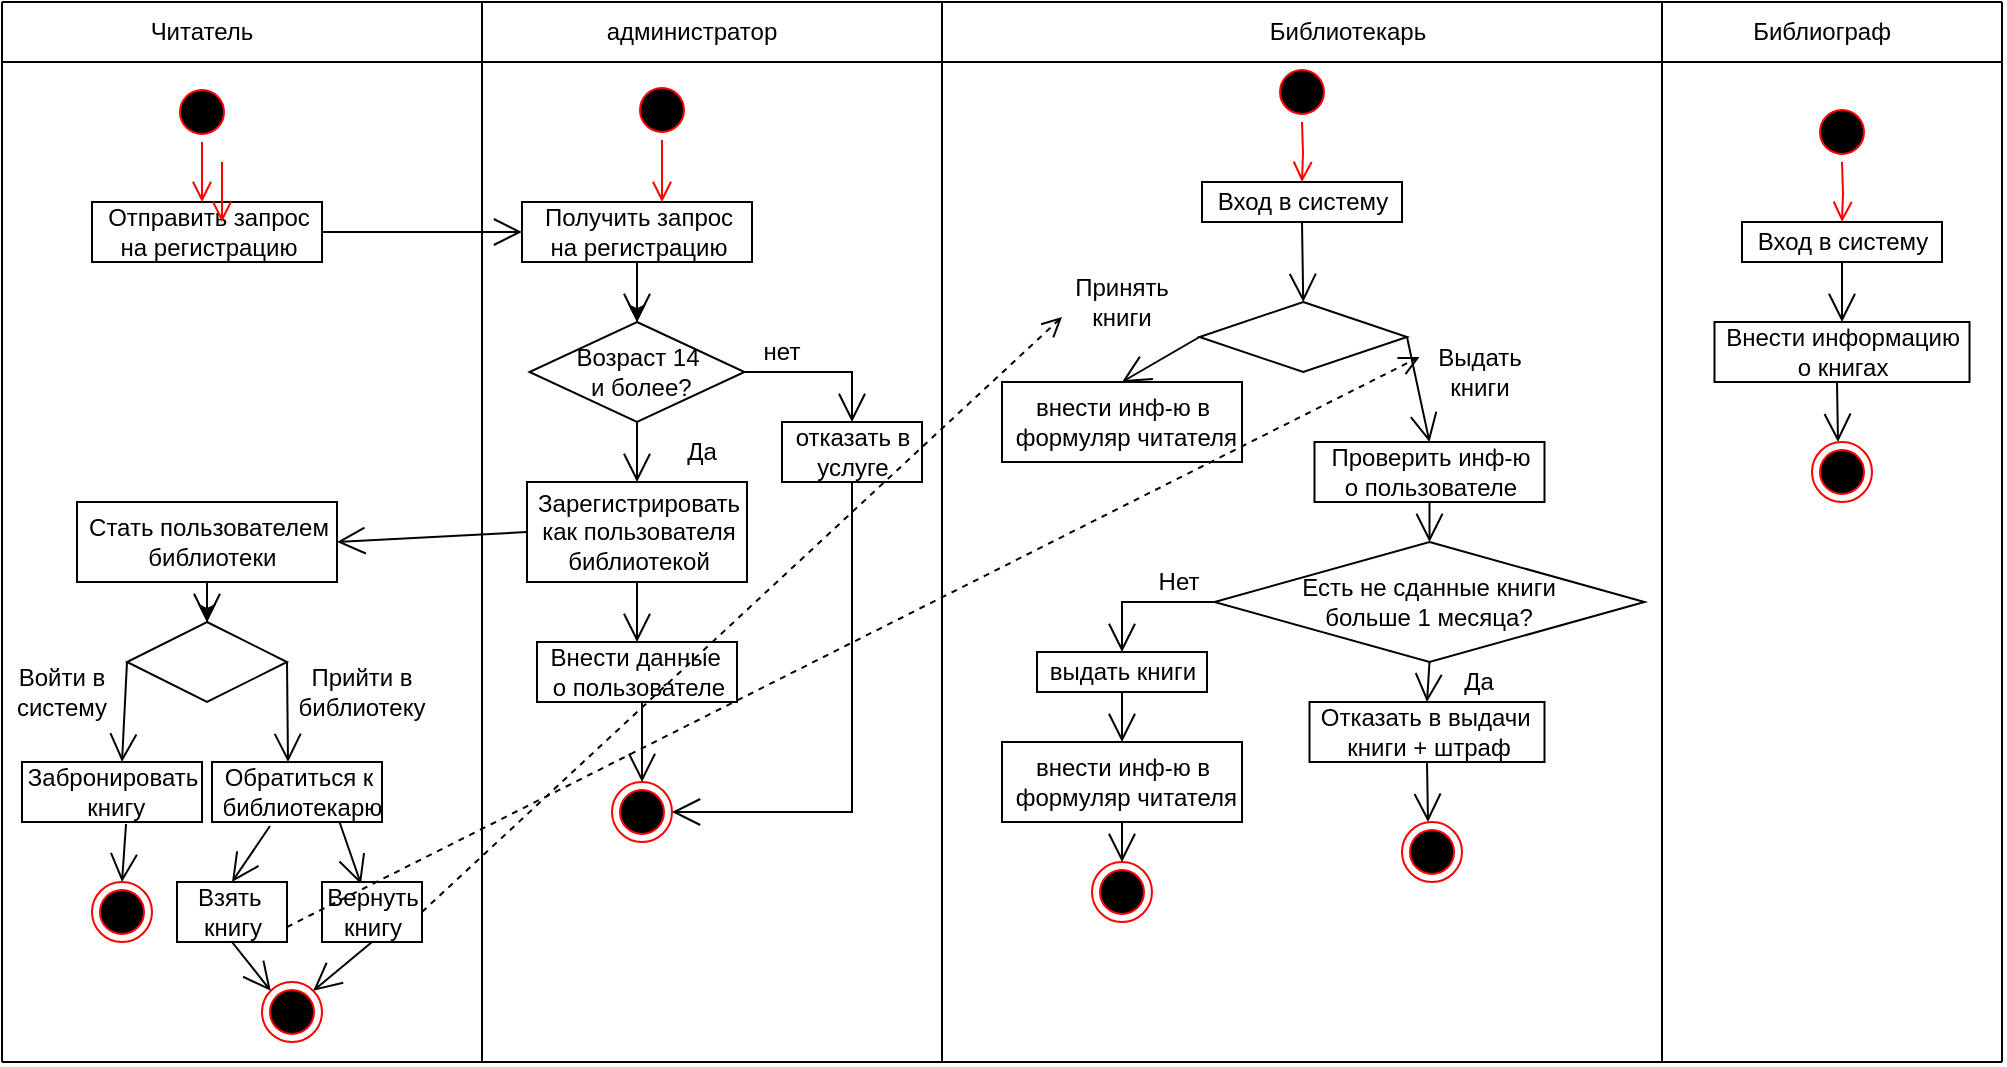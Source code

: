 <mxfile version="20.2.3" type="device"><diagram id="8IuZKfc95STLvaaWopD1" name="Страница 1"><mxGraphModel dx="1018" dy="647" grid="1" gridSize="10" guides="1" tooltips="1" connect="1" arrows="1" fold="1" page="1" pageScale="1" pageWidth="1169" pageHeight="1654" math="0" shadow="0"><root><mxCell id="0"/><mxCell id="1" parent="0"/><mxCell id="yuiGdTgsESCKSQ49Fdk9-73" value="" style="endArrow=none;html=1;rounded=0;" parent="1" edge="1"><mxGeometry width="50" height="50" relative="1" as="geometry"><mxPoint x="70" y="80" as="sourcePoint"/><mxPoint x="1070" y="80" as="targetPoint"/></mxGeometry></mxCell><mxCell id="yuiGdTgsESCKSQ49Fdk9-74" value="" style="endArrow=none;html=1;rounded=0;" parent="1" edge="1"><mxGeometry width="50" height="50" relative="1" as="geometry"><mxPoint x="70" y="110" as="sourcePoint"/><mxPoint x="1070" y="110" as="targetPoint"/></mxGeometry></mxCell><mxCell id="yuiGdTgsESCKSQ49Fdk9-75" value="Читатель" style="text;html=1;strokeColor=none;fillColor=none;align=center;verticalAlign=middle;whiteSpace=wrap;rounded=0;" parent="1" vertex="1"><mxGeometry x="140" y="80" width="60" height="30" as="geometry"/></mxCell><mxCell id="yuiGdTgsESCKSQ49Fdk9-78" value="" style="endArrow=none;html=1;rounded=0;" parent="1" edge="1"><mxGeometry width="50" height="50" relative="1" as="geometry"><mxPoint x="70" y="610" as="sourcePoint"/><mxPoint x="70" y="80" as="targetPoint"/></mxGeometry></mxCell><mxCell id="yuiGdTgsESCKSQ49Fdk9-79" value="" style="endArrow=none;html=1;rounded=0;" parent="1" edge="1"><mxGeometry width="50" height="50" relative="1" as="geometry"><mxPoint x="310" y="610" as="sourcePoint"/><mxPoint x="310" y="80" as="targetPoint"/></mxGeometry></mxCell><mxCell id="yuiGdTgsESCKSQ49Fdk9-80" value="" style="endArrow=none;html=1;rounded=0;" parent="1" edge="1"><mxGeometry width="50" height="50" relative="1" as="geometry"><mxPoint x="540" y="610" as="sourcePoint"/><mxPoint x="540" y="80" as="targetPoint"/></mxGeometry></mxCell><mxCell id="yuiGdTgsESCKSQ49Fdk9-81" value="администратор" style="text;html=1;strokeColor=none;fillColor=none;align=center;verticalAlign=middle;whiteSpace=wrap;rounded=0;" parent="1" vertex="1"><mxGeometry x="385" y="80" width="60" height="30" as="geometry"/></mxCell><mxCell id="lr70JvpN7-PXE996bNMT-1" value="Библиотекарь" style="text;html=1;strokeColor=none;fillColor=none;align=center;verticalAlign=middle;whiteSpace=wrap;rounded=0;" vertex="1" parent="1"><mxGeometry x="712.5" y="80" width="60" height="30" as="geometry"/></mxCell><mxCell id="lr70JvpN7-PXE996bNMT-3" value="" style="endArrow=none;html=1;rounded=0;" edge="1" parent="1"><mxGeometry width="50" height="50" relative="1" as="geometry"><mxPoint x="900" y="610" as="sourcePoint"/><mxPoint x="900" y="80" as="targetPoint"/></mxGeometry></mxCell><mxCell id="lr70JvpN7-PXE996bNMT-4" value="Библиограф" style="text;html=1;strokeColor=none;fillColor=none;align=center;verticalAlign=middle;whiteSpace=wrap;rounded=0;" vertex="1" parent="1"><mxGeometry x="950" y="80" width="60" height="30" as="geometry"/></mxCell><mxCell id="lr70JvpN7-PXE996bNMT-5" value="" style="ellipse;html=1;shape=startState;fillColor=#000000;strokeColor=#ff0000;" vertex="1" parent="1"><mxGeometry x="155" y="120" width="30" height="30" as="geometry"/></mxCell><mxCell id="lr70JvpN7-PXE996bNMT-6" value="" style="edgeStyle=orthogonalEdgeStyle;html=1;verticalAlign=bottom;endArrow=open;endSize=8;strokeColor=#ff0000;rounded=0;" edge="1" source="lr70JvpN7-PXE996bNMT-5" parent="1"><mxGeometry relative="1" as="geometry"><mxPoint x="170" y="180" as="targetPoint"/></mxGeometry></mxCell><mxCell id="lr70JvpN7-PXE996bNMT-7" value="Отправить запрос&lt;br&gt;на регистрацию" style="html=1;" vertex="1" parent="1"><mxGeometry x="115" y="180" width="115" height="30" as="geometry"/></mxCell><mxCell id="lr70JvpN7-PXE996bNMT-25" value="" style="edgeStyle=orthogonalEdgeStyle;rounded=0;orthogonalLoop=1;jettySize=auto;html=1;" edge="1" parent="1" source="lr70JvpN7-PXE996bNMT-8" target="lr70JvpN7-PXE996bNMT-24"><mxGeometry relative="1" as="geometry"/></mxCell><mxCell id="lr70JvpN7-PXE996bNMT-8" value="Получить запрос &lt;br&gt;на регистрацию" style="html=1;" vertex="1" parent="1"><mxGeometry x="330" y="180" width="115" height="30" as="geometry"/></mxCell><mxCell id="lr70JvpN7-PXE996bNMT-9" value="" style="endArrow=open;endFill=1;endSize=12;html=1;rounded=0;entryX=0;entryY=0.5;entryDx=0;entryDy=0;exitX=1;exitY=0.5;exitDx=0;exitDy=0;" edge="1" parent="1" source="lr70JvpN7-PXE996bNMT-7" target="lr70JvpN7-PXE996bNMT-8"><mxGeometry width="160" relative="1" as="geometry"><mxPoint x="160" y="250" as="sourcePoint"/><mxPoint x="320" y="250" as="targetPoint"/></mxGeometry></mxCell><mxCell id="lr70JvpN7-PXE996bNMT-10" value="Зарегистрировать&lt;br&gt;как пользователя &lt;br&gt;библиотекой" style="html=1;" vertex="1" parent="1"><mxGeometry x="332.5" y="320" width="110" height="50" as="geometry"/></mxCell><mxCell id="lr70JvpN7-PXE996bNMT-11" value="" style="endArrow=open;endFill=1;endSize=12;html=1;rounded=0;exitX=0.5;exitY=1;exitDx=0;exitDy=0;entryX=0.5;entryY=0;entryDx=0;entryDy=0;" edge="1" parent="1" source="lr70JvpN7-PXE996bNMT-8" target="lr70JvpN7-PXE996bNMT-24"><mxGeometry width="160" relative="1" as="geometry"><mxPoint x="240" y="205" as="sourcePoint"/><mxPoint x="388" y="240" as="targetPoint"/></mxGeometry></mxCell><mxCell id="lr70JvpN7-PXE996bNMT-12" value="" style="rhombus;whiteSpace=wrap;html=1;" vertex="1" parent="1"><mxGeometry x="132.5" y="390" width="80" height="40" as="geometry"/></mxCell><mxCell id="lr70JvpN7-PXE996bNMT-23" value="" style="edgeStyle=orthogonalEdgeStyle;rounded=0;orthogonalLoop=1;jettySize=auto;html=1;" edge="1" parent="1" source="lr70JvpN7-PXE996bNMT-13" target="lr70JvpN7-PXE996bNMT-12"><mxGeometry relative="1" as="geometry"/></mxCell><mxCell id="lr70JvpN7-PXE996bNMT-13" value="Стать пользователем&lt;br&gt;&amp;nbsp;библиотеки" style="html=1;" vertex="1" parent="1"><mxGeometry x="107.5" y="330" width="130" height="40" as="geometry"/></mxCell><mxCell id="lr70JvpN7-PXE996bNMT-14" value="" style="endArrow=open;endFill=1;endSize=12;html=1;rounded=0;entryX=1;entryY=0.5;entryDx=0;entryDy=0;exitX=0;exitY=0.5;exitDx=0;exitDy=0;" edge="1" parent="1" source="lr70JvpN7-PXE996bNMT-10" target="lr70JvpN7-PXE996bNMT-13"><mxGeometry width="160" relative="1" as="geometry"><mxPoint x="240" y="205" as="sourcePoint"/><mxPoint x="340" y="205" as="targetPoint"/></mxGeometry></mxCell><mxCell id="lr70JvpN7-PXE996bNMT-15" value="" style="endArrow=open;endFill=1;endSize=12;html=1;rounded=0;entryX=0.5;entryY=0;entryDx=0;entryDy=0;exitX=0.5;exitY=1;exitDx=0;exitDy=0;" edge="1" parent="1" source="lr70JvpN7-PXE996bNMT-13" target="lr70JvpN7-PXE996bNMT-12"><mxGeometry width="160" relative="1" as="geometry"><mxPoint x="342.5" y="355" as="sourcePoint"/><mxPoint x="247.5" y="355" as="targetPoint"/></mxGeometry></mxCell><mxCell id="lr70JvpN7-PXE996bNMT-16" style="edgeStyle=orthogonalEdgeStyle;rounded=0;orthogonalLoop=1;jettySize=auto;html=1;exitX=0.5;exitY=1;exitDx=0;exitDy=0;" edge="1" parent="1" source="lr70JvpN7-PXE996bNMT-12" target="lr70JvpN7-PXE996bNMT-12"><mxGeometry relative="1" as="geometry"/></mxCell><mxCell id="lr70JvpN7-PXE996bNMT-17" value="" style="endArrow=open;endFill=1;endSize=12;html=1;rounded=0;exitX=1;exitY=0.5;exitDx=0;exitDy=0;" edge="1" parent="1" source="lr70JvpN7-PXE996bNMT-12"><mxGeometry width="160" relative="1" as="geometry"><mxPoint x="342.5" y="355" as="sourcePoint"/><mxPoint x="213" y="460" as="targetPoint"/></mxGeometry></mxCell><mxCell id="lr70JvpN7-PXE996bNMT-18" value="" style="endArrow=open;endFill=1;endSize=12;html=1;rounded=0;exitX=0;exitY=0.5;exitDx=0;exitDy=0;" edge="1" parent="1" source="lr70JvpN7-PXE996bNMT-12"><mxGeometry width="160" relative="1" as="geometry"><mxPoint x="222.5" y="420" as="sourcePoint"/><mxPoint x="130" y="460" as="targetPoint"/></mxGeometry></mxCell><mxCell id="lr70JvpN7-PXE996bNMT-20" value="" style="ellipse;html=1;shape=startState;fillColor=#000000;strokeColor=#ff0000;" vertex="1" parent="1"><mxGeometry x="705" y="110" width="30" height="30" as="geometry"/></mxCell><mxCell id="lr70JvpN7-PXE996bNMT-21" value="" style="edgeStyle=orthogonalEdgeStyle;html=1;verticalAlign=bottom;endArrow=open;endSize=8;strokeColor=#ff0000;rounded=0;entryX=0.5;entryY=0;entryDx=0;entryDy=0;" edge="1" parent="1" target="lr70JvpN7-PXE996bNMT-22"><mxGeometry relative="1" as="geometry"><mxPoint x="690" y="170" as="targetPoint"/><mxPoint x="720" y="140.0" as="sourcePoint"/></mxGeometry></mxCell><mxCell id="lr70JvpN7-PXE996bNMT-22" value="Вход в систему" style="html=1;" vertex="1" parent="1"><mxGeometry x="670" y="170" width="100" height="20" as="geometry"/></mxCell><mxCell id="lr70JvpN7-PXE996bNMT-24" value="Возраст 14&lt;br&gt;&amp;nbsp;и более?" style="rhombus;whiteSpace=wrap;html=1;" vertex="1" parent="1"><mxGeometry x="333.75" y="240" width="107.5" height="50" as="geometry"/></mxCell><mxCell id="lr70JvpN7-PXE996bNMT-26" value="" style="endArrow=open;endFill=1;endSize=12;html=1;rounded=0;exitX=0.5;exitY=1;exitDx=0;exitDy=0;entryX=0.5;entryY=0;entryDx=0;entryDy=0;" edge="1" parent="1" source="lr70JvpN7-PXE996bNMT-24" target="lr70JvpN7-PXE996bNMT-10"><mxGeometry width="160" relative="1" as="geometry"><mxPoint x="240" y="205" as="sourcePoint"/><mxPoint x="388" y="320" as="targetPoint"/></mxGeometry></mxCell><mxCell id="lr70JvpN7-PXE996bNMT-27" value="Да" style="text;html=1;strokeColor=none;fillColor=none;align=center;verticalAlign=middle;whiteSpace=wrap;rounded=0;" vertex="1" parent="1"><mxGeometry x="400" y="290" width="40" height="30" as="geometry"/></mxCell><mxCell id="lr70JvpN7-PXE996bNMT-29" value="отказать в &lt;br&gt;услуге" style="html=1;" vertex="1" parent="1"><mxGeometry x="460" y="290" width="70" height="30" as="geometry"/></mxCell><mxCell id="lr70JvpN7-PXE996bNMT-30" value="" style="endArrow=open;endFill=1;endSize=12;html=1;rounded=0;exitX=1;exitY=0.5;exitDx=0;exitDy=0;entryX=0.5;entryY=0;entryDx=0;entryDy=0;" edge="1" parent="1" source="lr70JvpN7-PXE996bNMT-24" target="lr70JvpN7-PXE996bNMT-29"><mxGeometry width="160" relative="1" as="geometry"><mxPoint x="450" y="270" as="sourcePoint"/><mxPoint x="397.5" y="250" as="targetPoint"/><Array as="points"><mxPoint x="495" y="265"/></Array></mxGeometry></mxCell><mxCell id="lr70JvpN7-PXE996bNMT-31" value="нет" style="text;html=1;strokeColor=none;fillColor=none;align=center;verticalAlign=middle;whiteSpace=wrap;rounded=0;" vertex="1" parent="1"><mxGeometry x="430" y="240" width="60" height="30" as="geometry"/></mxCell><mxCell id="lr70JvpN7-PXE996bNMT-32" value="" style="ellipse;html=1;shape=endState;fillColor=#000000;strokeColor=#ff0000;" vertex="1" parent="1"><mxGeometry x="375" y="470" width="30" height="30" as="geometry"/></mxCell><mxCell id="lr70JvpN7-PXE996bNMT-33" value="" style="endArrow=open;endFill=1;endSize=12;html=1;rounded=0;exitX=0.5;exitY=1;exitDx=0;exitDy=0;entryX=1;entryY=0.5;entryDx=0;entryDy=0;" edge="1" parent="1" source="lr70JvpN7-PXE996bNMT-29" target="lr70JvpN7-PXE996bNMT-32"><mxGeometry width="160" relative="1" as="geometry"><mxPoint x="222.5" y="420" as="sourcePoint"/><mxPoint x="230" y="470" as="targetPoint"/><Array as="points"><mxPoint x="495" y="485"/></Array></mxGeometry></mxCell><mxCell id="lr70JvpN7-PXE996bNMT-34" value="Забронировать&lt;br&gt;&amp;nbsp;книгу" style="html=1;" vertex="1" parent="1"><mxGeometry x="80" y="460" width="90" height="30" as="geometry"/></mxCell><mxCell id="lr70JvpN7-PXE996bNMT-35" value="Войти в систему" style="text;html=1;strokeColor=none;fillColor=none;align=center;verticalAlign=middle;whiteSpace=wrap;rounded=0;" vertex="1" parent="1"><mxGeometry x="70" y="410" width="60" height="30" as="geometry"/></mxCell><mxCell id="lr70JvpN7-PXE996bNMT-37" value="Прийти в библиотеку" style="text;html=1;strokeColor=none;fillColor=none;align=center;verticalAlign=middle;whiteSpace=wrap;rounded=0;" vertex="1" parent="1"><mxGeometry x="220" y="410" width="60" height="30" as="geometry"/></mxCell><mxCell id="lr70JvpN7-PXE996bNMT-38" value="Обратиться к&lt;br&gt;&amp;nbsp;библиотекарю" style="html=1;" vertex="1" parent="1"><mxGeometry x="175" y="460" width="85" height="30" as="geometry"/></mxCell><mxCell id="lr70JvpN7-PXE996bNMT-39" value="" style="ellipse;html=1;shape=endState;fillColor=#000000;strokeColor=#ff0000;" vertex="1" parent="1"><mxGeometry x="115" y="520" width="30" height="30" as="geometry"/></mxCell><mxCell id="lr70JvpN7-PXE996bNMT-40" value="" style="endArrow=open;endFill=1;endSize=12;html=1;rounded=0;exitX=0.578;exitY=1.033;exitDx=0;exitDy=0;entryX=0.5;entryY=0;entryDx=0;entryDy=0;exitPerimeter=0;" edge="1" parent="1" source="lr70JvpN7-PXE996bNMT-34" target="lr70JvpN7-PXE996bNMT-39"><mxGeometry width="160" relative="1" as="geometry"><mxPoint x="142.5" y="420" as="sourcePoint"/><mxPoint x="140" y="470" as="targetPoint"/></mxGeometry></mxCell><mxCell id="lr70JvpN7-PXE996bNMT-42" value="" style="endArrow=open;endFill=1;endSize=12;html=1;rounded=0;exitX=0.5;exitY=1;exitDx=0;exitDy=0;entryX=0.5;entryY=0;entryDx=0;entryDy=0;" edge="1" parent="1" source="lr70JvpN7-PXE996bNMT-10" target="lr70JvpN7-PXE996bNMT-44"><mxGeometry width="160" relative="1" as="geometry"><mxPoint x="397.5" y="300" as="sourcePoint"/><mxPoint x="389.016" y="395" as="targetPoint"/></mxGeometry></mxCell><mxCell id="lr70JvpN7-PXE996bNMT-44" value="Внести данные&amp;nbsp;&lt;br&gt;о пользователе" style="html=1;" vertex="1" parent="1"><mxGeometry x="337.5" y="400" width="100" height="30" as="geometry"/></mxCell><mxCell id="lr70JvpN7-PXE996bNMT-46" value="" style="endArrow=open;endFill=1;endSize=12;html=1;rounded=0;entryX=0.5;entryY=0;entryDx=0;entryDy=0;" edge="1" parent="1" target="lr70JvpN7-PXE996bNMT-32"><mxGeometry width="160" relative="1" as="geometry"><mxPoint x="390" y="430" as="sourcePoint"/><mxPoint x="397.5" y="410" as="targetPoint"/></mxGeometry></mxCell><mxCell id="lr70JvpN7-PXE996bNMT-48" value="Проверить инф-ю&lt;br&gt;о пользователе" style="html=1;" vertex="1" parent="1"><mxGeometry x="726.25" y="300" width="115" height="30" as="geometry"/></mxCell><mxCell id="lr70JvpN7-PXE996bNMT-49" value="" style="endArrow=open;endFill=1;endSize=12;html=1;rounded=0;exitX=0.5;exitY=1;exitDx=0;exitDy=0;entryX=0.5;entryY=0;entryDx=0;entryDy=0;" edge="1" parent="1" source="lr70JvpN7-PXE996bNMT-22" target="lr70JvpN7-PXE996bNMT-88"><mxGeometry width="160" relative="1" as="geometry"><mxPoint x="217.5" y="410" as="sourcePoint"/><mxPoint x="720" y="210" as="targetPoint"/></mxGeometry></mxCell><mxCell id="lr70JvpN7-PXE996bNMT-52" value="" style="endArrow=open;endFill=1;endSize=12;html=1;rounded=0;exitX=0.5;exitY=1;exitDx=0;exitDy=0;entryX=0.5;entryY=0;entryDx=0;entryDy=0;" edge="1" parent="1" source="lr70JvpN7-PXE996bNMT-48" target="lr70JvpN7-PXE996bNMT-84"><mxGeometry width="160" relative="1" as="geometry"><mxPoint x="716.25" y="280" as="sourcePoint"/><mxPoint x="791.25" y="300" as="targetPoint"/></mxGeometry></mxCell><mxCell id="lr70JvpN7-PXE996bNMT-59" value="" style="endArrow=open;endFill=1;endSize=12;html=1;rounded=0;exitX=0.75;exitY=1;exitDx=0;exitDy=0;entryX=0.39;entryY=0.033;entryDx=0;entryDy=0;entryPerimeter=0;" edge="1" parent="1" source="lr70JvpN7-PXE996bNMT-38" target="lr70JvpN7-PXE996bNMT-61"><mxGeometry width="160" relative="1" as="geometry"><mxPoint x="237.5" y="500" as="sourcePoint"/><mxPoint x="250" y="540" as="targetPoint"/></mxGeometry></mxCell><mxCell id="lr70JvpN7-PXE996bNMT-60" value="" style="endArrow=open;endFill=1;endSize=12;html=1;rounded=0;exitX=0.341;exitY=1.067;exitDx=0;exitDy=0;exitPerimeter=0;entryX=0.5;entryY=0;entryDx=0;entryDy=0;" edge="1" parent="1" source="lr70JvpN7-PXE996bNMT-38" target="lr70JvpN7-PXE996bNMT-62"><mxGeometry width="160" relative="1" as="geometry"><mxPoint x="248.75" y="500" as="sourcePoint"/><mxPoint x="200" y="540" as="targetPoint"/></mxGeometry></mxCell><mxCell id="lr70JvpN7-PXE996bNMT-61" value="Вернуть&lt;br&gt;книгу" style="html=1;" vertex="1" parent="1"><mxGeometry x="230" y="520" width="50" height="30" as="geometry"/></mxCell><mxCell id="lr70JvpN7-PXE996bNMT-62" value="Взять&amp;nbsp;&lt;br&gt;книгу" style="html=1;" vertex="1" parent="1"><mxGeometry x="157.5" y="520" width="55" height="30" as="geometry"/></mxCell><mxCell id="lr70JvpN7-PXE996bNMT-63" value="return" style="html=1;verticalAlign=bottom;endArrow=open;dashed=1;endSize=8;rounded=0;exitX=1;exitY=0.5;exitDx=0;exitDy=0;entryX=0;entryY=0.75;entryDx=0;entryDy=0;textOpacity=0;" edge="1" parent="1" source="lr70JvpN7-PXE996bNMT-61" target="lr70JvpN7-PXE996bNMT-91"><mxGeometry x="0.018" y="9" relative="1" as="geometry"><mxPoint x="400" y="590" as="sourcePoint"/><mxPoint x="320" y="590" as="targetPoint"/><mxPoint as="offset"/></mxGeometry></mxCell><mxCell id="lr70JvpN7-PXE996bNMT-84" value="&lt;span style=&quot;&quot;&gt;Есть не сданные книги&lt;/span&gt;&lt;br style=&quot;&quot;&gt;&lt;span style=&quot;&quot;&gt;больше 1 месяца?&lt;/span&gt;" style="rhombus;whiteSpace=wrap;html=1;strokeWidth=1;" vertex="1" parent="1"><mxGeometry x="676.25" y="350" width="215" height="60" as="geometry"/></mxCell><mxCell id="lr70JvpN7-PXE996bNMT-85" value="Отказать в выдачи&amp;nbsp;&lt;br&gt;книги + штраф" style="html=1;" vertex="1" parent="1"><mxGeometry x="723.75" y="430" width="117.5" height="30" as="geometry"/></mxCell><mxCell id="lr70JvpN7-PXE996bNMT-86" value="" style="endArrow=open;endFill=1;endSize=12;html=1;rounded=0;entryX=0.5;entryY=0;entryDx=0;entryDy=0;exitX=0.5;exitY=1;exitDx=0;exitDy=0;" edge="1" parent="1" source="lr70JvpN7-PXE996bNMT-84" target="lr70JvpN7-PXE996bNMT-85"><mxGeometry width="160" relative="1" as="geometry"><mxPoint x="741.25" y="510" as="sourcePoint"/><mxPoint x="743.29" y="647.99" as="targetPoint"/></mxGeometry></mxCell><mxCell id="lr70JvpN7-PXE996bNMT-87" value="Да" style="text;html=1;strokeColor=none;fillColor=none;align=center;verticalAlign=middle;whiteSpace=wrap;rounded=0;" vertex="1" parent="1"><mxGeometry x="791.25" y="410" width="35" height="20" as="geometry"/></mxCell><mxCell id="lr70JvpN7-PXE996bNMT-88" value="" style="rhombus;whiteSpace=wrap;html=1;strokeWidth=1;" vertex="1" parent="1"><mxGeometry x="668.75" y="230" width="103.75" height="35" as="geometry"/></mxCell><mxCell id="lr70JvpN7-PXE996bNMT-89" value="" style="endArrow=open;endFill=1;endSize=12;html=1;rounded=0;exitX=0;exitY=0.5;exitDx=0;exitDy=0;entryX=0.5;entryY=0;entryDx=0;entryDy=0;" edge="1" parent="1" source="lr70JvpN7-PXE996bNMT-88" target="lr70JvpN7-PXE996bNMT-94"><mxGeometry width="160" relative="1" as="geometry"><mxPoint x="730" y="200" as="sourcePoint"/><mxPoint x="640" y="270" as="targetPoint"/></mxGeometry></mxCell><mxCell id="lr70JvpN7-PXE996bNMT-91" value="Принять&lt;br&gt;книги" style="text;html=1;strokeColor=none;fillColor=none;align=center;verticalAlign=middle;whiteSpace=wrap;rounded=0;" vertex="1" parent="1"><mxGeometry x="600" y="215" width="60" height="30" as="geometry"/></mxCell><mxCell id="lr70JvpN7-PXE996bNMT-92" value="Выдать книги" style="text;html=1;strokeColor=none;fillColor=none;align=center;verticalAlign=middle;whiteSpace=wrap;rounded=0;" vertex="1" parent="1"><mxGeometry x="778.75" y="250" width="60" height="30" as="geometry"/></mxCell><mxCell id="lr70JvpN7-PXE996bNMT-93" value="" style="endArrow=open;endFill=1;endSize=12;html=1;rounded=0;exitX=1;exitY=0.5;exitDx=0;exitDy=0;entryX=0.5;entryY=0;entryDx=0;entryDy=0;" edge="1" parent="1" source="lr70JvpN7-PXE996bNMT-88" target="lr70JvpN7-PXE996bNMT-48"><mxGeometry width="160" relative="1" as="geometry"><mxPoint x="678.75" y="257.5" as="sourcePoint"/><mxPoint x="810" y="270" as="targetPoint"/></mxGeometry></mxCell><mxCell id="lr70JvpN7-PXE996bNMT-94" value="внести инф-ю в&lt;br&gt;&amp;nbsp;формуляр читателя" style="html=1;" vertex="1" parent="1"><mxGeometry x="570" y="270" width="120" height="40" as="geometry"/></mxCell><mxCell id="lr70JvpN7-PXE996bNMT-96" value="" style="endArrow=open;endFill=1;endSize=12;html=1;rounded=0;exitX=0;exitY=0.5;exitDx=0;exitDy=0;entryX=0.5;entryY=0;entryDx=0;entryDy=0;" edge="1" parent="1" source="lr70JvpN7-PXE996bNMT-84" target="lr70JvpN7-PXE996bNMT-97"><mxGeometry width="160" relative="1" as="geometry"><mxPoint x="782.5" y="257.5" as="sourcePoint"/><mxPoint x="620" y="420" as="targetPoint"/><Array as="points"><mxPoint x="630" y="380"/></Array></mxGeometry></mxCell><mxCell id="lr70JvpN7-PXE996bNMT-97" value="выдать книги" style="html=1;" vertex="1" parent="1"><mxGeometry x="587.5" y="405" width="85" height="20" as="geometry"/></mxCell><mxCell id="lr70JvpN7-PXE996bNMT-98" value="Нет" style="text;html=1;strokeColor=none;fillColor=none;align=center;verticalAlign=middle;whiteSpace=wrap;rounded=0;" vertex="1" parent="1"><mxGeometry x="641.25" y="360" width="35" height="20" as="geometry"/></mxCell><mxCell id="lr70JvpN7-PXE996bNMT-105" value="return" style="html=1;verticalAlign=bottom;endArrow=open;dashed=1;endSize=8;rounded=0;exitX=1;exitY=0.75;exitDx=0;exitDy=0;entryX=0;entryY=0.25;entryDx=0;entryDy=0;textOpacity=0;" edge="1" parent="1" source="lr70JvpN7-PXE996bNMT-62" target="lr70JvpN7-PXE996bNMT-92"><mxGeometry x="0.018" y="9" relative="1" as="geometry"><mxPoint x="290" y="545" as="sourcePoint"/><mxPoint x="610" y="247.5" as="targetPoint"/><mxPoint as="offset"/></mxGeometry></mxCell><mxCell id="lr70JvpN7-PXE996bNMT-106" value="" style="ellipse;html=1;shape=endState;fillColor=#000000;strokeColor=#ff0000;" vertex="1" parent="1"><mxGeometry x="200" y="570" width="30" height="30" as="geometry"/></mxCell><mxCell id="lr70JvpN7-PXE996bNMT-107" value="" style="endArrow=open;endFill=1;endSize=12;html=1;rounded=0;exitX=0.5;exitY=1;exitDx=0;exitDy=0;entryX=0;entryY=0;entryDx=0;entryDy=0;" edge="1" parent="1" source="lr70JvpN7-PXE996bNMT-62" target="lr70JvpN7-PXE996bNMT-106"><mxGeometry width="160" relative="1" as="geometry"><mxPoint x="213.985" y="502.01" as="sourcePoint"/><mxPoint x="195" y="530" as="targetPoint"/></mxGeometry></mxCell><mxCell id="lr70JvpN7-PXE996bNMT-109" value="" style="endArrow=open;endFill=1;endSize=12;html=1;rounded=0;exitX=0.5;exitY=1;exitDx=0;exitDy=0;entryX=1;entryY=0;entryDx=0;entryDy=0;" edge="1" parent="1" source="lr70JvpN7-PXE996bNMT-61" target="lr70JvpN7-PXE996bNMT-106"><mxGeometry width="160" relative="1" as="geometry"><mxPoint x="195" y="560" as="sourcePoint"/><mxPoint x="214.393" y="584.393" as="targetPoint"/></mxGeometry></mxCell><mxCell id="lr70JvpN7-PXE996bNMT-110" value="внести инф-ю в&lt;br&gt;&amp;nbsp;формуляр читателя" style="html=1;" vertex="1" parent="1"><mxGeometry x="570" y="450" width="120" height="40" as="geometry"/></mxCell><mxCell id="lr70JvpN7-PXE996bNMT-111" value="" style="endArrow=open;endFill=1;endSize=12;html=1;rounded=0;exitX=0.5;exitY=1;exitDx=0;exitDy=0;entryX=0.5;entryY=0;entryDx=0;entryDy=0;" edge="1" parent="1" source="lr70JvpN7-PXE996bNMT-97" target="lr70JvpN7-PXE996bNMT-110"><mxGeometry width="160" relative="1" as="geometry"><mxPoint x="678.75" y="257.5" as="sourcePoint"/><mxPoint x="640" y="280" as="targetPoint"/></mxGeometry></mxCell><mxCell id="lr70JvpN7-PXE996bNMT-112" value="" style="endArrow=open;endFill=1;endSize=12;html=1;rounded=0;exitX=0.5;exitY=1;exitDx=0;exitDy=0;" edge="1" parent="1" source="lr70JvpN7-PXE996bNMT-85"><mxGeometry width="160" relative="1" as="geometry"><mxPoint x="265" y="560" as="sourcePoint"/><mxPoint x="783" y="490" as="targetPoint"/></mxGeometry></mxCell><mxCell id="lr70JvpN7-PXE996bNMT-113" value="" style="ellipse;html=1;shape=endState;fillColor=#000000;strokeColor=#ff0000;" vertex="1" parent="1"><mxGeometry x="770" y="490" width="30" height="30" as="geometry"/></mxCell><mxCell id="lr70JvpN7-PXE996bNMT-114" value="" style="ellipse;html=1;shape=endState;fillColor=#000000;strokeColor=#ff0000;" vertex="1" parent="1"><mxGeometry x="615" y="510" width="30" height="30" as="geometry"/></mxCell><mxCell id="lr70JvpN7-PXE996bNMT-115" value="" style="endArrow=open;endFill=1;endSize=12;html=1;rounded=0;exitX=0.5;exitY=1;exitDx=0;exitDy=0;entryX=0.5;entryY=0;entryDx=0;entryDy=0;" edge="1" parent="1" source="lr70JvpN7-PXE996bNMT-110" target="lr70JvpN7-PXE996bNMT-114"><mxGeometry width="160" relative="1" as="geometry"><mxPoint x="640" y="435" as="sourcePoint"/><mxPoint x="640" y="460" as="targetPoint"/></mxGeometry></mxCell><mxCell id="lr70JvpN7-PXE996bNMT-116" value="" style="endArrow=none;html=1;rounded=0;" edge="1" parent="1"><mxGeometry width="50" height="50" relative="1" as="geometry"><mxPoint x="1070" y="610" as="sourcePoint"/><mxPoint x="1070" y="80.0" as="targetPoint"/></mxGeometry></mxCell><mxCell id="lr70JvpN7-PXE996bNMT-119" value="" style="ellipse;html=1;shape=startState;fillColor=#000000;strokeColor=#ff0000;" vertex="1" parent="1"><mxGeometry x="975" y="130" width="30" height="30" as="geometry"/></mxCell><mxCell id="lr70JvpN7-PXE996bNMT-120" value="" style="edgeStyle=orthogonalEdgeStyle;html=1;verticalAlign=bottom;endArrow=open;endSize=8;strokeColor=#ff0000;rounded=0;entryX=0.5;entryY=0;entryDx=0;entryDy=0;" edge="1" parent="1" target="lr70JvpN7-PXE996bNMT-121"><mxGeometry relative="1" as="geometry"><mxPoint x="960" y="190" as="targetPoint"/><mxPoint x="990" y="160.0" as="sourcePoint"/></mxGeometry></mxCell><mxCell id="lr70JvpN7-PXE996bNMT-121" value="Вход в систему" style="html=1;" vertex="1" parent="1"><mxGeometry x="940" y="190" width="100" height="20" as="geometry"/></mxCell><mxCell id="lr70JvpN7-PXE996bNMT-122" value="Внести информацию&lt;br&gt;о книгах" style="html=1;" vertex="1" parent="1"><mxGeometry x="926.25" y="240" width="127.5" height="30" as="geometry"/></mxCell><mxCell id="lr70JvpN7-PXE996bNMT-123" value="" style="endArrow=open;endFill=1;endSize=12;html=1;rounded=0;exitX=0.5;exitY=1;exitDx=0;exitDy=0;" edge="1" parent="1" source="lr70JvpN7-PXE996bNMT-121" target="lr70JvpN7-PXE996bNMT-122"><mxGeometry width="160" relative="1" as="geometry"><mxPoint x="730" y="200.0" as="sourcePoint"/><mxPoint x="730.625" y="240.0" as="targetPoint"/></mxGeometry></mxCell><mxCell id="lr70JvpN7-PXE996bNMT-124" value="" style="endArrow=open;endFill=1;endSize=12;html=1;rounded=0;exitX=0.5;exitY=1;exitDx=0;exitDy=0;" edge="1" parent="1"><mxGeometry width="160" relative="1" as="geometry"><mxPoint x="987.5" y="270" as="sourcePoint"/><mxPoint x="988" y="300" as="targetPoint"/></mxGeometry></mxCell><mxCell id="lr70JvpN7-PXE996bNMT-125" value="" style="ellipse;html=1;shape=endState;fillColor=#000000;strokeColor=#ff0000;" vertex="1" parent="1"><mxGeometry x="975" y="300" width="30" height="30" as="geometry"/></mxCell><mxCell id="lr70JvpN7-PXE996bNMT-126" value="" style="endArrow=none;html=1;rounded=0;" edge="1" parent="1"><mxGeometry width="50" height="50" relative="1" as="geometry"><mxPoint x="70" y="610" as="sourcePoint"/><mxPoint x="1070" y="610" as="targetPoint"/></mxGeometry></mxCell><mxCell id="lr70JvpN7-PXE996bNMT-129" value="" style="edgeStyle=orthogonalEdgeStyle;html=1;verticalAlign=bottom;endArrow=open;endSize=8;strokeColor=#ff0000;rounded=0;" edge="1" parent="1"><mxGeometry relative="1" as="geometry"><mxPoint x="180" y="190.0" as="targetPoint"/><mxPoint x="180" y="160.0" as="sourcePoint"/></mxGeometry></mxCell><mxCell id="lr70JvpN7-PXE996bNMT-132" value="" style="ellipse;html=1;shape=startState;fillColor=#000000;strokeColor=#ff0000;" vertex="1" parent="1"><mxGeometry x="385" y="119" width="30" height="30" as="geometry"/></mxCell><mxCell id="lr70JvpN7-PXE996bNMT-133" value="" style="edgeStyle=orthogonalEdgeStyle;html=1;verticalAlign=bottom;endArrow=open;endSize=8;strokeColor=#ff0000;rounded=0;" edge="1" source="lr70JvpN7-PXE996bNMT-132" parent="1"><mxGeometry relative="1" as="geometry"><mxPoint x="400" y="180" as="targetPoint"/><Array as="points"><mxPoint x="400" y="180"/><mxPoint x="400" y="180"/></Array></mxGeometry></mxCell></root></mxGraphModel></diagram></mxfile>